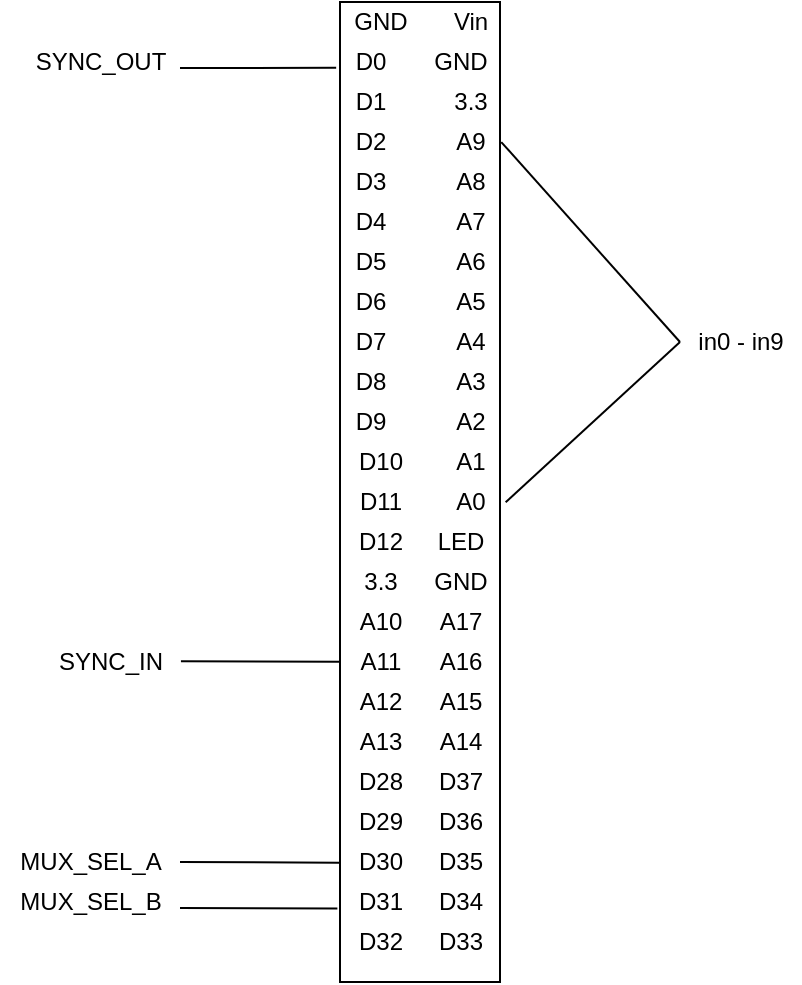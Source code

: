 <mxfile version="13.6.5">
    <diagram id="-CrTqvHIR2oomE4bZXoG" name="Page-1">
        <mxGraphModel dx="683" dy="311" grid="1" gridSize="10" guides="1" tooltips="1" connect="1" arrows="1" fold="1" page="1" pageScale="1" pageWidth="850" pageHeight="1100" math="0" shadow="0">
            <root>
                <mxCell id="0"/>
                <mxCell id="1" parent="0"/>
                <mxCell id="2" value="" style="rounded=0;whiteSpace=wrap;html=1;" vertex="1" parent="1">
                    <mxGeometry x="320" y="40" width="80" height="490" as="geometry"/>
                </mxCell>
                <mxCell id="3" value="Vin" style="text;html=1;align=center;verticalAlign=middle;resizable=0;points=[];autosize=1;" vertex="1" parent="1">
                    <mxGeometry x="370" y="40" width="30" height="20" as="geometry"/>
                </mxCell>
                <mxCell id="4" value="GND" style="text;html=1;align=center;verticalAlign=middle;resizable=0;points=[];autosize=1;" vertex="1" parent="1">
                    <mxGeometry x="360" y="60" width="40" height="20" as="geometry"/>
                </mxCell>
                <mxCell id="5" value="3.3" style="text;html=1;align=center;verticalAlign=middle;resizable=0;points=[];autosize=1;" vertex="1" parent="1">
                    <mxGeometry x="370" y="80" width="30" height="20" as="geometry"/>
                </mxCell>
                <mxCell id="6" value="A9" style="text;html=1;align=center;verticalAlign=middle;resizable=0;points=[];autosize=1;" vertex="1" parent="1">
                    <mxGeometry x="370" y="100" width="30" height="20" as="geometry"/>
                </mxCell>
                <mxCell id="7" value="A8" style="text;html=1;align=center;verticalAlign=middle;resizable=0;points=[];autosize=1;" vertex="1" parent="1">
                    <mxGeometry x="370" y="120" width="30" height="20" as="geometry"/>
                </mxCell>
                <mxCell id="8" value="A7" style="text;html=1;align=center;verticalAlign=middle;resizable=0;points=[];autosize=1;" vertex="1" parent="1">
                    <mxGeometry x="370" y="140" width="30" height="20" as="geometry"/>
                </mxCell>
                <mxCell id="9" value="A6" style="text;html=1;align=center;verticalAlign=middle;resizable=0;points=[];autosize=1;" vertex="1" parent="1">
                    <mxGeometry x="370" y="160" width="30" height="20" as="geometry"/>
                </mxCell>
                <mxCell id="10" value="A5" style="text;html=1;align=center;verticalAlign=middle;resizable=0;points=[];autosize=1;" vertex="1" parent="1">
                    <mxGeometry x="370" y="180" width="30" height="20" as="geometry"/>
                </mxCell>
                <mxCell id="11" value="A4" style="text;html=1;align=center;verticalAlign=middle;resizable=0;points=[];autosize=1;" vertex="1" parent="1">
                    <mxGeometry x="370" y="200" width="30" height="20" as="geometry"/>
                </mxCell>
                <mxCell id="12" value="A3" style="text;html=1;align=center;verticalAlign=middle;resizable=0;points=[];autosize=1;" vertex="1" parent="1">
                    <mxGeometry x="370" y="220" width="30" height="20" as="geometry"/>
                </mxCell>
                <mxCell id="13" value="A2" style="text;html=1;align=center;verticalAlign=middle;resizable=0;points=[];autosize=1;" vertex="1" parent="1">
                    <mxGeometry x="370" y="240" width="30" height="20" as="geometry"/>
                </mxCell>
                <mxCell id="14" value="A1" style="text;html=1;align=center;verticalAlign=middle;resizable=0;points=[];autosize=1;" vertex="1" parent="1">
                    <mxGeometry x="370" y="260" width="30" height="20" as="geometry"/>
                </mxCell>
                <mxCell id="15" value="A0" style="text;html=1;align=center;verticalAlign=middle;resizable=0;points=[];autosize=1;" vertex="1" parent="1">
                    <mxGeometry x="370" y="280" width="30" height="20" as="geometry"/>
                </mxCell>
                <mxCell id="16" value="LED" style="text;html=1;align=center;verticalAlign=middle;resizable=0;points=[];autosize=1;" vertex="1" parent="1">
                    <mxGeometry x="360" y="300" width="40" height="20" as="geometry"/>
                </mxCell>
                <mxCell id="17" value="GND" style="text;html=1;align=center;verticalAlign=middle;resizable=0;points=[];autosize=1;" vertex="1" parent="1">
                    <mxGeometry x="360" y="320" width="40" height="20" as="geometry"/>
                </mxCell>
                <mxCell id="18" value="A17" style="text;html=1;align=center;verticalAlign=middle;resizable=0;points=[];autosize=1;" vertex="1" parent="1">
                    <mxGeometry x="360" y="340" width="40" height="20" as="geometry"/>
                </mxCell>
                <mxCell id="19" value="A16" style="text;html=1;align=center;verticalAlign=middle;resizable=0;points=[];autosize=1;" vertex="1" parent="1">
                    <mxGeometry x="360" y="360" width="40" height="20" as="geometry"/>
                </mxCell>
                <mxCell id="20" value="A15" style="text;html=1;align=center;verticalAlign=middle;resizable=0;points=[];autosize=1;" vertex="1" parent="1">
                    <mxGeometry x="360" y="380" width="40" height="20" as="geometry"/>
                </mxCell>
                <mxCell id="21" value="A14" style="text;html=1;align=center;verticalAlign=middle;resizable=0;points=[];autosize=1;" vertex="1" parent="1">
                    <mxGeometry x="360" y="400" width="40" height="20" as="geometry"/>
                </mxCell>
                <mxCell id="22" value="D37" style="text;html=1;align=center;verticalAlign=middle;resizable=0;points=[];autosize=1;" vertex="1" parent="1">
                    <mxGeometry x="360" y="420" width="40" height="20" as="geometry"/>
                </mxCell>
                <mxCell id="23" value="D36" style="text;html=1;align=center;verticalAlign=middle;resizable=0;points=[];autosize=1;" vertex="1" parent="1">
                    <mxGeometry x="360" y="440" width="40" height="20" as="geometry"/>
                </mxCell>
                <mxCell id="24" value="D35" style="text;html=1;align=center;verticalAlign=middle;resizable=0;points=[];autosize=1;" vertex="1" parent="1">
                    <mxGeometry x="360" y="460" width="40" height="20" as="geometry"/>
                </mxCell>
                <mxCell id="25" value="D34" style="text;html=1;align=center;verticalAlign=middle;resizable=0;points=[];autosize=1;" vertex="1" parent="1">
                    <mxGeometry x="360" y="480" width="40" height="20" as="geometry"/>
                </mxCell>
                <mxCell id="26" value="D33" style="text;html=1;align=center;verticalAlign=middle;resizable=0;points=[];autosize=1;" vertex="1" parent="1">
                    <mxGeometry x="360" y="500" width="40" height="20" as="geometry"/>
                </mxCell>
                <mxCell id="27" value="D32" style="text;html=1;align=center;verticalAlign=middle;resizable=0;points=[];autosize=1;" vertex="1" parent="1">
                    <mxGeometry x="320" y="500" width="40" height="20" as="geometry"/>
                </mxCell>
                <mxCell id="28" value="D31" style="text;html=1;align=center;verticalAlign=middle;resizable=0;points=[];autosize=1;" vertex="1" parent="1">
                    <mxGeometry x="320" y="480" width="40" height="20" as="geometry"/>
                </mxCell>
                <mxCell id="29" value="D30" style="text;html=1;align=center;verticalAlign=middle;resizable=0;points=[];autosize=1;" vertex="1" parent="1">
                    <mxGeometry x="320" y="460" width="40" height="20" as="geometry"/>
                </mxCell>
                <mxCell id="30" value="D29" style="text;html=1;align=center;verticalAlign=middle;resizable=0;points=[];autosize=1;" vertex="1" parent="1">
                    <mxGeometry x="320" y="440" width="40" height="20" as="geometry"/>
                </mxCell>
                <mxCell id="31" value="D28" style="text;html=1;align=center;verticalAlign=middle;resizable=0;points=[];autosize=1;" vertex="1" parent="1">
                    <mxGeometry x="320" y="420" width="40" height="20" as="geometry"/>
                </mxCell>
                <mxCell id="32" value="A13" style="text;html=1;align=center;verticalAlign=middle;resizable=0;points=[];autosize=1;" vertex="1" parent="1">
                    <mxGeometry x="320" y="400" width="40" height="20" as="geometry"/>
                </mxCell>
                <mxCell id="33" value="A12" style="text;html=1;align=center;verticalAlign=middle;resizable=0;points=[];autosize=1;" vertex="1" parent="1">
                    <mxGeometry x="320" y="380" width="40" height="20" as="geometry"/>
                </mxCell>
                <mxCell id="34" value="A11" style="text;html=1;align=center;verticalAlign=middle;resizable=0;points=[];autosize=1;" vertex="1" parent="1">
                    <mxGeometry x="320" y="360" width="40" height="20" as="geometry"/>
                </mxCell>
                <mxCell id="35" value="A10" style="text;html=1;align=center;verticalAlign=middle;resizable=0;points=[];autosize=1;" vertex="1" parent="1">
                    <mxGeometry x="320" y="340" width="40" height="20" as="geometry"/>
                </mxCell>
                <mxCell id="36" value="3.3" style="text;html=1;align=center;verticalAlign=middle;resizable=0;points=[];autosize=1;" vertex="1" parent="1">
                    <mxGeometry x="325" y="320" width="30" height="20" as="geometry"/>
                </mxCell>
                <mxCell id="37" value="D12" style="text;html=1;align=center;verticalAlign=middle;resizable=0;points=[];autosize=1;" vertex="1" parent="1">
                    <mxGeometry x="320" y="300" width="40" height="20" as="geometry"/>
                </mxCell>
                <mxCell id="38" value="D11" style="text;html=1;align=center;verticalAlign=middle;resizable=0;points=[];autosize=1;" vertex="1" parent="1">
                    <mxGeometry x="320" y="280" width="40" height="20" as="geometry"/>
                </mxCell>
                <mxCell id="39" value="D10" style="text;html=1;align=center;verticalAlign=middle;resizable=0;points=[];autosize=1;" vertex="1" parent="1">
                    <mxGeometry x="320" y="260" width="40" height="20" as="geometry"/>
                </mxCell>
                <mxCell id="40" value="D9" style="text;html=1;align=center;verticalAlign=middle;resizable=0;points=[];autosize=1;" vertex="1" parent="1">
                    <mxGeometry x="320" y="240" width="30" height="20" as="geometry"/>
                </mxCell>
                <mxCell id="41" value="D8" style="text;html=1;align=center;verticalAlign=middle;resizable=0;points=[];autosize=1;" vertex="1" parent="1">
                    <mxGeometry x="320" y="220" width="30" height="20" as="geometry"/>
                </mxCell>
                <mxCell id="42" value="D7" style="text;html=1;align=center;verticalAlign=middle;resizable=0;points=[];autosize=1;" vertex="1" parent="1">
                    <mxGeometry x="320" y="200" width="30" height="20" as="geometry"/>
                </mxCell>
                <mxCell id="43" value="D6" style="text;html=1;align=center;verticalAlign=middle;resizable=0;points=[];autosize=1;" vertex="1" parent="1">
                    <mxGeometry x="320" y="180" width="30" height="20" as="geometry"/>
                </mxCell>
                <mxCell id="44" value="D5" style="text;html=1;align=center;verticalAlign=middle;resizable=0;points=[];autosize=1;" vertex="1" parent="1">
                    <mxGeometry x="320" y="160" width="30" height="20" as="geometry"/>
                </mxCell>
                <mxCell id="45" value="D4" style="text;html=1;align=center;verticalAlign=middle;resizable=0;points=[];autosize=1;" vertex="1" parent="1">
                    <mxGeometry x="320" y="140" width="30" height="20" as="geometry"/>
                </mxCell>
                <mxCell id="46" value="D3" style="text;html=1;align=center;verticalAlign=middle;resizable=0;points=[];autosize=1;" vertex="1" parent="1">
                    <mxGeometry x="320" y="120" width="30" height="20" as="geometry"/>
                </mxCell>
                <mxCell id="47" value="D2" style="text;html=1;align=center;verticalAlign=middle;resizable=0;points=[];autosize=1;" vertex="1" parent="1">
                    <mxGeometry x="320" y="100" width="30" height="20" as="geometry"/>
                </mxCell>
                <mxCell id="48" value="D1" style="text;html=1;align=center;verticalAlign=middle;resizable=0;points=[];autosize=1;" vertex="1" parent="1">
                    <mxGeometry x="320" y="80" width="30" height="20" as="geometry"/>
                </mxCell>
                <mxCell id="49" value="D0" style="text;html=1;align=center;verticalAlign=middle;resizable=0;points=[];autosize=1;" vertex="1" parent="1">
                    <mxGeometry x="320" y="60" width="30" height="20" as="geometry"/>
                </mxCell>
                <mxCell id="50" value="GND" style="text;html=1;align=center;verticalAlign=middle;resizable=0;points=[];autosize=1;" vertex="1" parent="1">
                    <mxGeometry x="320" y="40" width="40" height="20" as="geometry"/>
                </mxCell>
                <mxCell id="51" value="" style="endArrow=none;html=1;exitX=1.021;exitY=0.502;exitDx=0;exitDy=0;exitPerimeter=0;" edge="1" parent="1" source="6">
                    <mxGeometry width="50" height="50" relative="1" as="geometry">
                        <mxPoint x="370" y="200" as="sourcePoint"/>
                        <mxPoint x="490" y="210" as="targetPoint"/>
                    </mxGeometry>
                </mxCell>
                <mxCell id="52" value="in0 - in9" style="text;html=1;align=center;verticalAlign=middle;resizable=0;points=[];autosize=1;" vertex="1" parent="1">
                    <mxGeometry x="490" y="200" width="60" height="20" as="geometry"/>
                </mxCell>
                <mxCell id="53" value="" style="endArrow=none;html=1;exitX=1.094;exitY=0.509;exitDx=0;exitDy=0;exitPerimeter=0;" edge="1" parent="1" source="15">
                    <mxGeometry width="50" height="50" relative="1" as="geometry">
                        <mxPoint x="410.63" y="120.04" as="sourcePoint"/>
                        <mxPoint x="490" y="210" as="targetPoint"/>
                    </mxGeometry>
                </mxCell>
                <mxCell id="55" value="" style="endArrow=none;html=1;entryX=-0.012;entryY=0.516;entryDx=0;entryDy=0;entryPerimeter=0;" edge="1" parent="1" target="29">
                    <mxGeometry width="50" height="50" relative="1" as="geometry">
                        <mxPoint x="240" y="470" as="sourcePoint"/>
                        <mxPoint x="240" y="380" as="targetPoint"/>
                    </mxGeometry>
                </mxCell>
                <mxCell id="56" value="" style="endArrow=none;html=1;entryX=-0.033;entryY=0.66;entryDx=0;entryDy=0;entryPerimeter=0;" edge="1" parent="1" target="28">
                    <mxGeometry width="50" height="50" relative="1" as="geometry">
                        <mxPoint x="240" y="493" as="sourcePoint"/>
                        <mxPoint x="329.52" y="480.32" as="targetPoint"/>
                    </mxGeometry>
                </mxCell>
                <mxCell id="57" value="MUX_SEL_A" style="text;html=1;align=center;verticalAlign=middle;resizable=0;points=[];autosize=1;" vertex="1" parent="1">
                    <mxGeometry x="150" y="460" width="90" height="20" as="geometry"/>
                </mxCell>
                <mxCell id="58" value="MUX_SEL_B" style="text;html=1;align=center;verticalAlign=middle;resizable=0;points=[];autosize=1;" vertex="1" parent="1">
                    <mxGeometry x="150" y="480" width="90" height="20" as="geometry"/>
                </mxCell>
                <mxCell id="59" value="" style="endArrow=none;html=1;entryX=-0.064;entryY=0.644;entryDx=0;entryDy=0;entryPerimeter=0;" edge="1" parent="1" target="49">
                    <mxGeometry width="50" height="50" relative="1" as="geometry">
                        <mxPoint x="240" y="73" as="sourcePoint"/>
                        <mxPoint x="310" y="72" as="targetPoint"/>
                    </mxGeometry>
                </mxCell>
                <mxCell id="60" value="SYNC_OUT" style="text;html=1;align=center;verticalAlign=middle;resizable=0;points=[];autosize=1;" vertex="1" parent="1">
                    <mxGeometry x="160" y="60" width="80" height="20" as="geometry"/>
                </mxCell>
                <mxCell id="61" value="" style="endArrow=none;html=1;entryX=-0.012;entryY=0.516;entryDx=0;entryDy=0;entryPerimeter=0;" edge="1" parent="1">
                    <mxGeometry width="50" height="50" relative="1" as="geometry">
                        <mxPoint x="240.48" y="369.58" as="sourcePoint"/>
                        <mxPoint x="320" y="369.9" as="targetPoint"/>
                    </mxGeometry>
                </mxCell>
                <mxCell id="62" value="SYNC_IN" style="text;html=1;align=center;verticalAlign=middle;resizable=0;points=[];autosize=1;" vertex="1" parent="1">
                    <mxGeometry x="170" y="360" width="70" height="20" as="geometry"/>
                </mxCell>
            </root>
        </mxGraphModel>
    </diagram>
</mxfile>